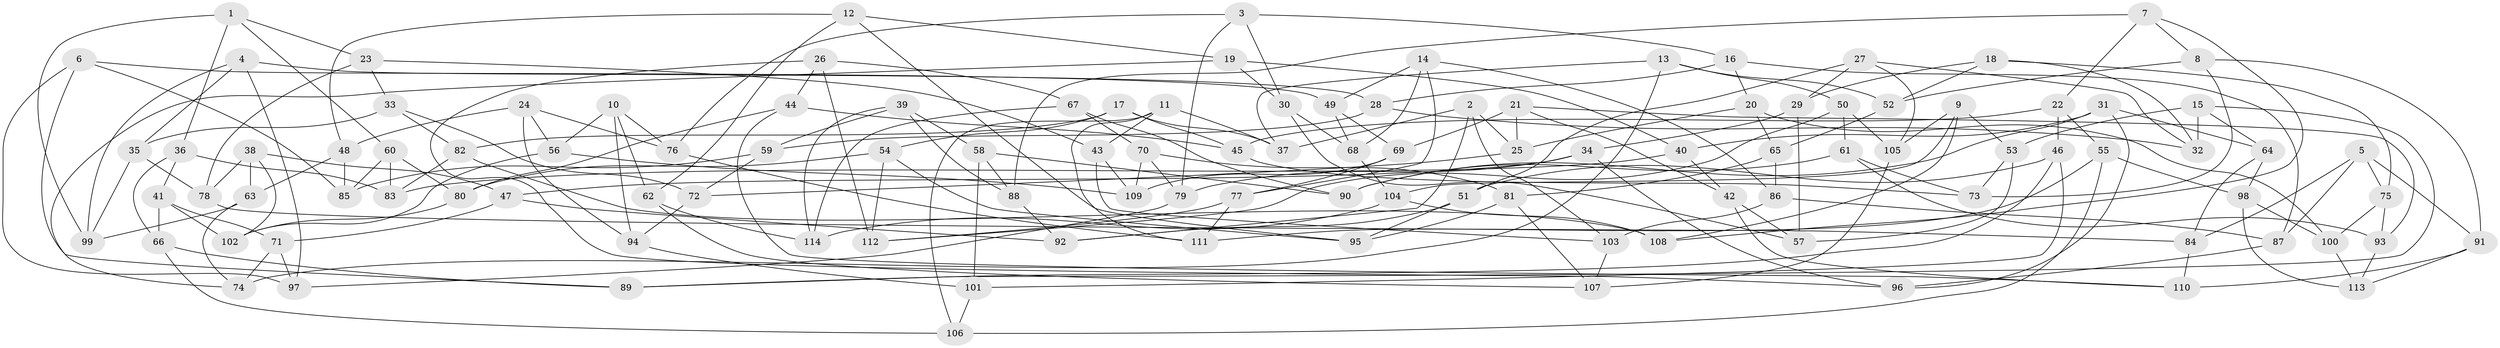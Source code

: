 // coarse degree distribution, {4: 0.6708860759493671, 8: 0.0759493670886076, 3: 0.10126582278481013, 5: 0.11392405063291139, 7: 0.012658227848101266, 14: 0.012658227848101266, 6: 0.012658227848101266}
// Generated by graph-tools (version 1.1) at 2025/03/03/04/25 22:03:00]
// undirected, 114 vertices, 228 edges
graph export_dot {
graph [start="1"]
  node [color=gray90,style=filled];
  1;
  2;
  3;
  4;
  5;
  6;
  7;
  8;
  9;
  10;
  11;
  12;
  13;
  14;
  15;
  16;
  17;
  18;
  19;
  20;
  21;
  22;
  23;
  24;
  25;
  26;
  27;
  28;
  29;
  30;
  31;
  32;
  33;
  34;
  35;
  36;
  37;
  38;
  39;
  40;
  41;
  42;
  43;
  44;
  45;
  46;
  47;
  48;
  49;
  50;
  51;
  52;
  53;
  54;
  55;
  56;
  57;
  58;
  59;
  60;
  61;
  62;
  63;
  64;
  65;
  66;
  67;
  68;
  69;
  70;
  71;
  72;
  73;
  74;
  75;
  76;
  77;
  78;
  79;
  80;
  81;
  82;
  83;
  84;
  85;
  86;
  87;
  88;
  89;
  90;
  91;
  92;
  93;
  94;
  95;
  96;
  97;
  98;
  99;
  100;
  101;
  102;
  103;
  104;
  105;
  106;
  107;
  108;
  109;
  110;
  111;
  112;
  113;
  114;
  1 -- 60;
  1 -- 23;
  1 -- 99;
  1 -- 36;
  2 -- 37;
  2 -- 25;
  2 -- 92;
  2 -- 103;
  3 -- 30;
  3 -- 16;
  3 -- 76;
  3 -- 79;
  4 -- 35;
  4 -- 28;
  4 -- 99;
  4 -- 97;
  5 -- 75;
  5 -- 84;
  5 -- 87;
  5 -- 91;
  6 -- 97;
  6 -- 89;
  6 -- 49;
  6 -- 85;
  7 -- 88;
  7 -- 108;
  7 -- 8;
  7 -- 22;
  8 -- 52;
  8 -- 91;
  8 -- 73;
  9 -- 108;
  9 -- 105;
  9 -- 53;
  9 -- 104;
  10 -- 56;
  10 -- 62;
  10 -- 76;
  10 -- 94;
  11 -- 111;
  11 -- 43;
  11 -- 106;
  11 -- 37;
  12 -- 62;
  12 -- 19;
  12 -- 95;
  12 -- 48;
  13 -- 52;
  13 -- 37;
  13 -- 50;
  13 -- 74;
  14 -- 68;
  14 -- 86;
  14 -- 49;
  14 -- 77;
  15 -- 53;
  15 -- 64;
  15 -- 89;
  15 -- 32;
  16 -- 87;
  16 -- 20;
  16 -- 28;
  17 -- 54;
  17 -- 37;
  17 -- 82;
  17 -- 45;
  18 -- 29;
  18 -- 75;
  18 -- 32;
  18 -- 52;
  19 -- 74;
  19 -- 30;
  19 -- 40;
  20 -- 25;
  20 -- 65;
  20 -- 100;
  21 -- 93;
  21 -- 42;
  21 -- 69;
  21 -- 25;
  22 -- 45;
  22 -- 46;
  22 -- 55;
  23 -- 43;
  23 -- 78;
  23 -- 33;
  24 -- 94;
  24 -- 76;
  24 -- 48;
  24 -- 56;
  25 -- 72;
  26 -- 112;
  26 -- 96;
  26 -- 67;
  26 -- 44;
  27 -- 105;
  27 -- 51;
  27 -- 29;
  27 -- 32;
  28 -- 59;
  28 -- 32;
  29 -- 57;
  29 -- 34;
  30 -- 68;
  30 -- 57;
  31 -- 64;
  31 -- 40;
  31 -- 96;
  31 -- 90;
  33 -- 35;
  33 -- 72;
  33 -- 82;
  34 -- 96;
  34 -- 47;
  34 -- 79;
  35 -- 78;
  35 -- 99;
  36 -- 83;
  36 -- 41;
  36 -- 66;
  38 -- 47;
  38 -- 102;
  38 -- 78;
  38 -- 63;
  39 -- 114;
  39 -- 88;
  39 -- 58;
  39 -- 59;
  40 -- 83;
  40 -- 42;
  41 -- 66;
  41 -- 71;
  41 -- 102;
  42 -- 57;
  42 -- 110;
  43 -- 109;
  43 -- 103;
  44 -- 45;
  44 -- 80;
  44 -- 110;
  45 -- 73;
  46 -- 101;
  46 -- 51;
  46 -- 89;
  47 -- 71;
  47 -- 92;
  48 -- 63;
  48 -- 85;
  49 -- 68;
  49 -- 69;
  50 -- 105;
  50 -- 112;
  50 -- 61;
  51 -- 95;
  51 -- 92;
  52 -- 65;
  53 -- 57;
  53 -- 73;
  54 -- 95;
  54 -- 112;
  54 -- 80;
  55 -- 98;
  55 -- 111;
  55 -- 106;
  56 -- 109;
  56 -- 102;
  58 -- 88;
  58 -- 90;
  58 -- 101;
  59 -- 72;
  59 -- 85;
  60 -- 85;
  60 -- 80;
  60 -- 83;
  61 -- 93;
  61 -- 73;
  61 -- 90;
  62 -- 114;
  62 -- 107;
  63 -- 99;
  63 -- 74;
  64 -- 98;
  64 -- 84;
  65 -- 81;
  65 -- 86;
  66 -- 89;
  66 -- 106;
  67 -- 90;
  67 -- 114;
  67 -- 70;
  68 -- 104;
  69 -- 109;
  69 -- 77;
  70 -- 79;
  70 -- 109;
  70 -- 81;
  71 -- 74;
  71 -- 97;
  72 -- 94;
  75 -- 100;
  75 -- 93;
  76 -- 111;
  77 -- 112;
  77 -- 111;
  78 -- 84;
  79 -- 97;
  80 -- 102;
  81 -- 95;
  81 -- 107;
  82 -- 83;
  82 -- 108;
  84 -- 110;
  86 -- 103;
  86 -- 87;
  87 -- 96;
  88 -- 92;
  91 -- 110;
  91 -- 113;
  93 -- 113;
  94 -- 101;
  98 -- 113;
  98 -- 100;
  100 -- 113;
  101 -- 106;
  103 -- 107;
  104 -- 108;
  104 -- 114;
  105 -- 107;
}
